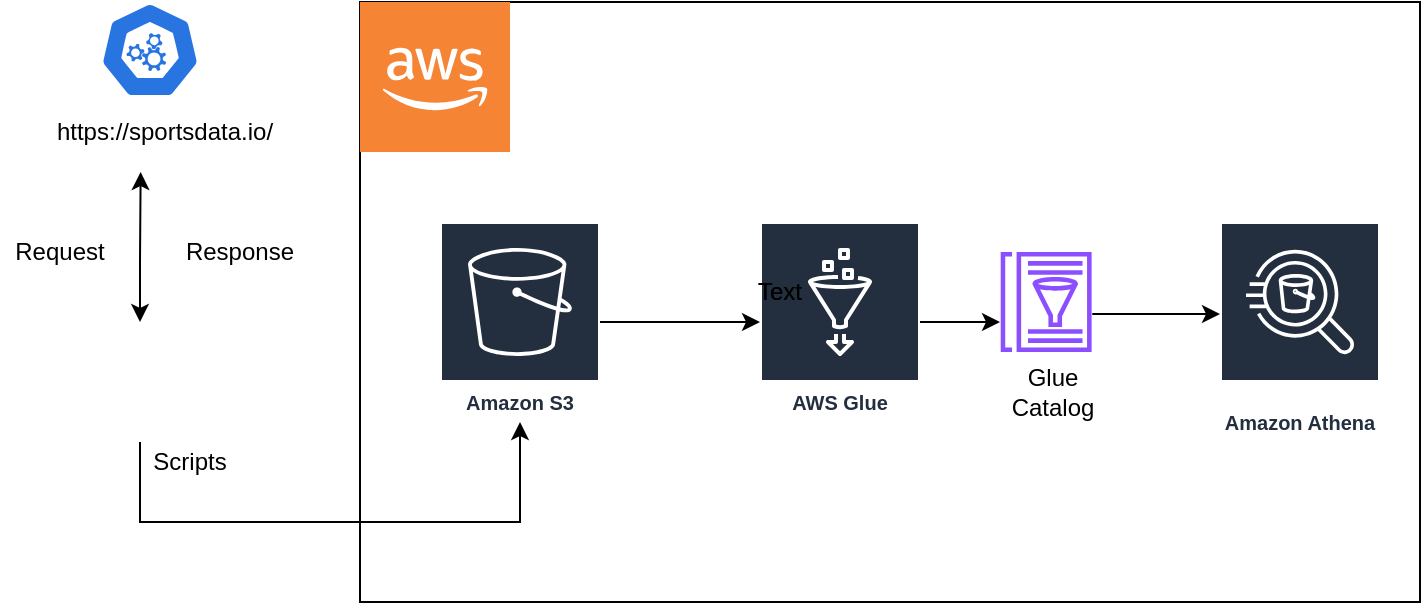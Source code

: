 <mxfile version="26.0.12">
  <diagram name="Page-1" id="ej1JDRxp2vmatTwxlnjD">
    <mxGraphModel dx="866" dy="558" grid="1" gridSize="10" guides="1" tooltips="1" connect="1" arrows="1" fold="1" page="1" pageScale="1" pageWidth="850" pageHeight="1100" math="0" shadow="0">
      <root>
        <mxCell id="0" />
        <mxCell id="1" parent="0" />
        <mxCell id="g-dyCc_pcfndwwuuIUJb-3" value="" style="rounded=0;whiteSpace=wrap;html=1;" vertex="1" parent="1">
          <mxGeometry x="210" y="140" width="530" height="300" as="geometry" />
        </mxCell>
        <mxCell id="g-dyCc_pcfndwwuuIUJb-4" value="" style="aspect=fixed;sketch=0;html=1;dashed=0;whitespace=wrap;verticalLabelPosition=bottom;verticalAlign=top;fillColor=#2875E2;strokeColor=#ffffff;points=[[0.005,0.63,0],[0.1,0.2,0],[0.9,0.2,0],[0.5,0,0],[0.995,0.63,0],[0.72,0.99,0],[0.5,1,0],[0.28,0.99,0]];shape=mxgraph.kubernetes.icon2;prIcon=api" vertex="1" parent="1">
          <mxGeometry x="80" y="140" width="50" height="48" as="geometry" />
        </mxCell>
        <mxCell id="g-dyCc_pcfndwwuuIUJb-5" value="" style="outlineConnect=0;dashed=0;verticalLabelPosition=bottom;verticalAlign=top;align=center;html=1;shape=mxgraph.aws3.cloud_2;fillColor=#F58534;gradientColor=none;" vertex="1" parent="1">
          <mxGeometry x="210" y="140" width="75" height="75" as="geometry" />
        </mxCell>
        <mxCell id="g-dyCc_pcfndwwuuIUJb-6" value="AWS Glue" style="sketch=0;outlineConnect=0;fontColor=#232F3E;gradientColor=none;strokeColor=#ffffff;fillColor=#232F3E;dashed=0;verticalLabelPosition=middle;verticalAlign=bottom;align=center;html=1;whiteSpace=wrap;fontSize=10;fontStyle=1;spacing=3;shape=mxgraph.aws4.productIcon;prIcon=mxgraph.aws4.glue;" vertex="1" parent="1">
          <mxGeometry x="410" y="250" width="80" height="100" as="geometry" />
        </mxCell>
        <mxCell id="g-dyCc_pcfndwwuuIUJb-7" value="Amazon S3" style="sketch=0;outlineConnect=0;fontColor=#232F3E;gradientColor=none;strokeColor=#ffffff;fillColor=#232F3E;dashed=0;verticalLabelPosition=middle;verticalAlign=bottom;align=center;html=1;whiteSpace=wrap;fontSize=10;fontStyle=1;spacing=3;shape=mxgraph.aws4.productIcon;prIcon=mxgraph.aws4.s3;" vertex="1" parent="1">
          <mxGeometry x="250" y="250" width="80" height="100" as="geometry" />
        </mxCell>
        <mxCell id="g-dyCc_pcfndwwuuIUJb-8" value="Amazon Athena" style="sketch=0;outlineConnect=0;fontColor=#232F3E;gradientColor=none;strokeColor=#ffffff;fillColor=#232F3E;dashed=0;verticalLabelPosition=middle;verticalAlign=bottom;align=center;html=1;whiteSpace=wrap;fontSize=10;fontStyle=1;spacing=3;shape=mxgraph.aws4.productIcon;prIcon=mxgraph.aws4.athena;" vertex="1" parent="1">
          <mxGeometry x="640" y="250" width="80" height="110" as="geometry" />
        </mxCell>
        <mxCell id="g-dyCc_pcfndwwuuIUJb-9" value="https://sportsdata.io/" style="text;html=1;align=center;verticalAlign=middle;whiteSpace=wrap;rounded=0;" vertex="1" parent="1">
          <mxGeometry x="60" y="190" width="105" height="30" as="geometry" />
        </mxCell>
        <mxCell id="g-dyCc_pcfndwwuuIUJb-11" value="" style="shape=image;html=1;verticalAlign=top;verticalLabelPosition=bottom;labelBackgroundColor=#ffffff;imageAspect=0;aspect=fixed;image=https://cdn2.iconfinder.com/data/icons/crystalproject/Open-Office-Icons/stock_scripts-16.png" vertex="1" parent="1">
          <mxGeometry x="420" y="280" width="16" height="16" as="geometry" />
        </mxCell>
        <mxCell id="g-dyCc_pcfndwwuuIUJb-12" value="" style="shape=image;html=1;verticalAlign=top;verticalLabelPosition=bottom;labelBackgroundColor=#ffffff;imageAspect=0;aspect=fixed;image=https://cdn0.iconfinder.com/data/icons/long-shadow-web-icons/512/python-128.png" vertex="1" parent="1">
          <mxGeometry x="80" y="305" width="50" height="50" as="geometry" />
        </mxCell>
        <mxCell id="g-dyCc_pcfndwwuuIUJb-14" value="" style="endArrow=classic;startArrow=classic;html=1;rounded=0;entryX=0.384;entryY=1.167;entryDx=0;entryDy=0;entryPerimeter=0;" edge="1" parent="1" target="g-dyCc_pcfndwwuuIUJb-9">
          <mxGeometry width="50" height="50" relative="1" as="geometry">
            <mxPoint x="100" y="300" as="sourcePoint" />
            <mxPoint x="100" y="260" as="targetPoint" />
            <Array as="points">
              <mxPoint x="100" y="270" />
            </Array>
          </mxGeometry>
        </mxCell>
        <mxCell id="g-dyCc_pcfndwwuuIUJb-17" value="" style="endArrow=classic;html=1;rounded=0;" edge="1" parent="1" target="g-dyCc_pcfndwwuuIUJb-7">
          <mxGeometry width="50" height="50" relative="1" as="geometry">
            <mxPoint x="100" y="360" as="sourcePoint" />
            <mxPoint x="210" y="388" as="targetPoint" />
            <Array as="points">
              <mxPoint x="100" y="360" />
              <mxPoint x="100" y="400" />
              <mxPoint x="130" y="400" />
              <mxPoint x="230" y="400" />
              <mxPoint x="290" y="400" />
              <mxPoint x="290" y="350" />
            </Array>
          </mxGeometry>
        </mxCell>
        <mxCell id="g-dyCc_pcfndwwuuIUJb-18" value="" style="endArrow=classic;html=1;rounded=0;" edge="1" parent="1" source="g-dyCc_pcfndwwuuIUJb-7" target="g-dyCc_pcfndwwuuIUJb-6">
          <mxGeometry width="50" height="50" relative="1" as="geometry">
            <mxPoint x="400" y="310" as="sourcePoint" />
            <mxPoint x="450" y="260" as="targetPoint" />
          </mxGeometry>
        </mxCell>
        <mxCell id="g-dyCc_pcfndwwuuIUJb-19" value="" style="sketch=0;outlineConnect=0;fontColor=#232F3E;gradientColor=none;fillColor=#8C4FFF;strokeColor=none;dashed=0;verticalLabelPosition=bottom;verticalAlign=top;align=center;html=1;fontSize=12;fontStyle=0;aspect=fixed;pointerEvents=1;shape=mxgraph.aws4.glue_data_catalog;" vertex="1" parent="1">
          <mxGeometry x="530" y="265" width="46.15" height="50" as="geometry" />
        </mxCell>
        <mxCell id="g-dyCc_pcfndwwuuIUJb-20" value="" style="endArrow=classic;html=1;rounded=0;" edge="1" parent="1" source="g-dyCc_pcfndwwuuIUJb-6">
          <mxGeometry width="50" height="50" relative="1" as="geometry">
            <mxPoint x="500" y="290" as="sourcePoint" />
            <mxPoint x="530" y="300" as="targetPoint" />
          </mxGeometry>
        </mxCell>
        <mxCell id="g-dyCc_pcfndwwuuIUJb-23" value="" style="endArrow=classic;html=1;rounded=0;" edge="1" parent="1">
          <mxGeometry width="50" height="50" relative="1" as="geometry">
            <mxPoint x="576.15" y="296" as="sourcePoint" />
            <mxPoint x="640" y="296" as="targetPoint" />
          </mxGeometry>
        </mxCell>
        <mxCell id="g-dyCc_pcfndwwuuIUJb-25" value="Glue Catalog" style="text;html=1;align=center;verticalAlign=middle;whiteSpace=wrap;rounded=0;" vertex="1" parent="1">
          <mxGeometry x="523.08" y="320" width="66.92" height="30" as="geometry" />
        </mxCell>
        <mxCell id="g-dyCc_pcfndwwuuIUJb-26" value="Text" style="text;html=1;align=center;verticalAlign=middle;whiteSpace=wrap;rounded=0;" vertex="1" parent="1">
          <mxGeometry x="390" y="270" width="60" height="30" as="geometry" />
        </mxCell>
        <mxCell id="g-dyCc_pcfndwwuuIUJb-29" value="Response" style="text;html=1;align=center;verticalAlign=middle;whiteSpace=wrap;rounded=0;" vertex="1" parent="1">
          <mxGeometry x="120" y="250" width="60" height="30" as="geometry" />
        </mxCell>
        <mxCell id="g-dyCc_pcfndwwuuIUJb-30" value="Request" style="text;html=1;align=center;verticalAlign=middle;whiteSpace=wrap;rounded=0;" vertex="1" parent="1">
          <mxGeometry x="30" y="250" width="60" height="30" as="geometry" />
        </mxCell>
        <mxCell id="g-dyCc_pcfndwwuuIUJb-32" value="Text" style="text;html=1;align=center;verticalAlign=middle;whiteSpace=wrap;rounded=0;" vertex="1" parent="1">
          <mxGeometry x="390" y="270" width="60" height="30" as="geometry" />
        </mxCell>
        <mxCell id="g-dyCc_pcfndwwuuIUJb-34" value="Scripts" style="text;html=1;align=center;verticalAlign=middle;whiteSpace=wrap;rounded=0;" vertex="1" parent="1">
          <mxGeometry x="100" y="360" width="50" height="20" as="geometry" />
        </mxCell>
      </root>
    </mxGraphModel>
  </diagram>
</mxfile>
